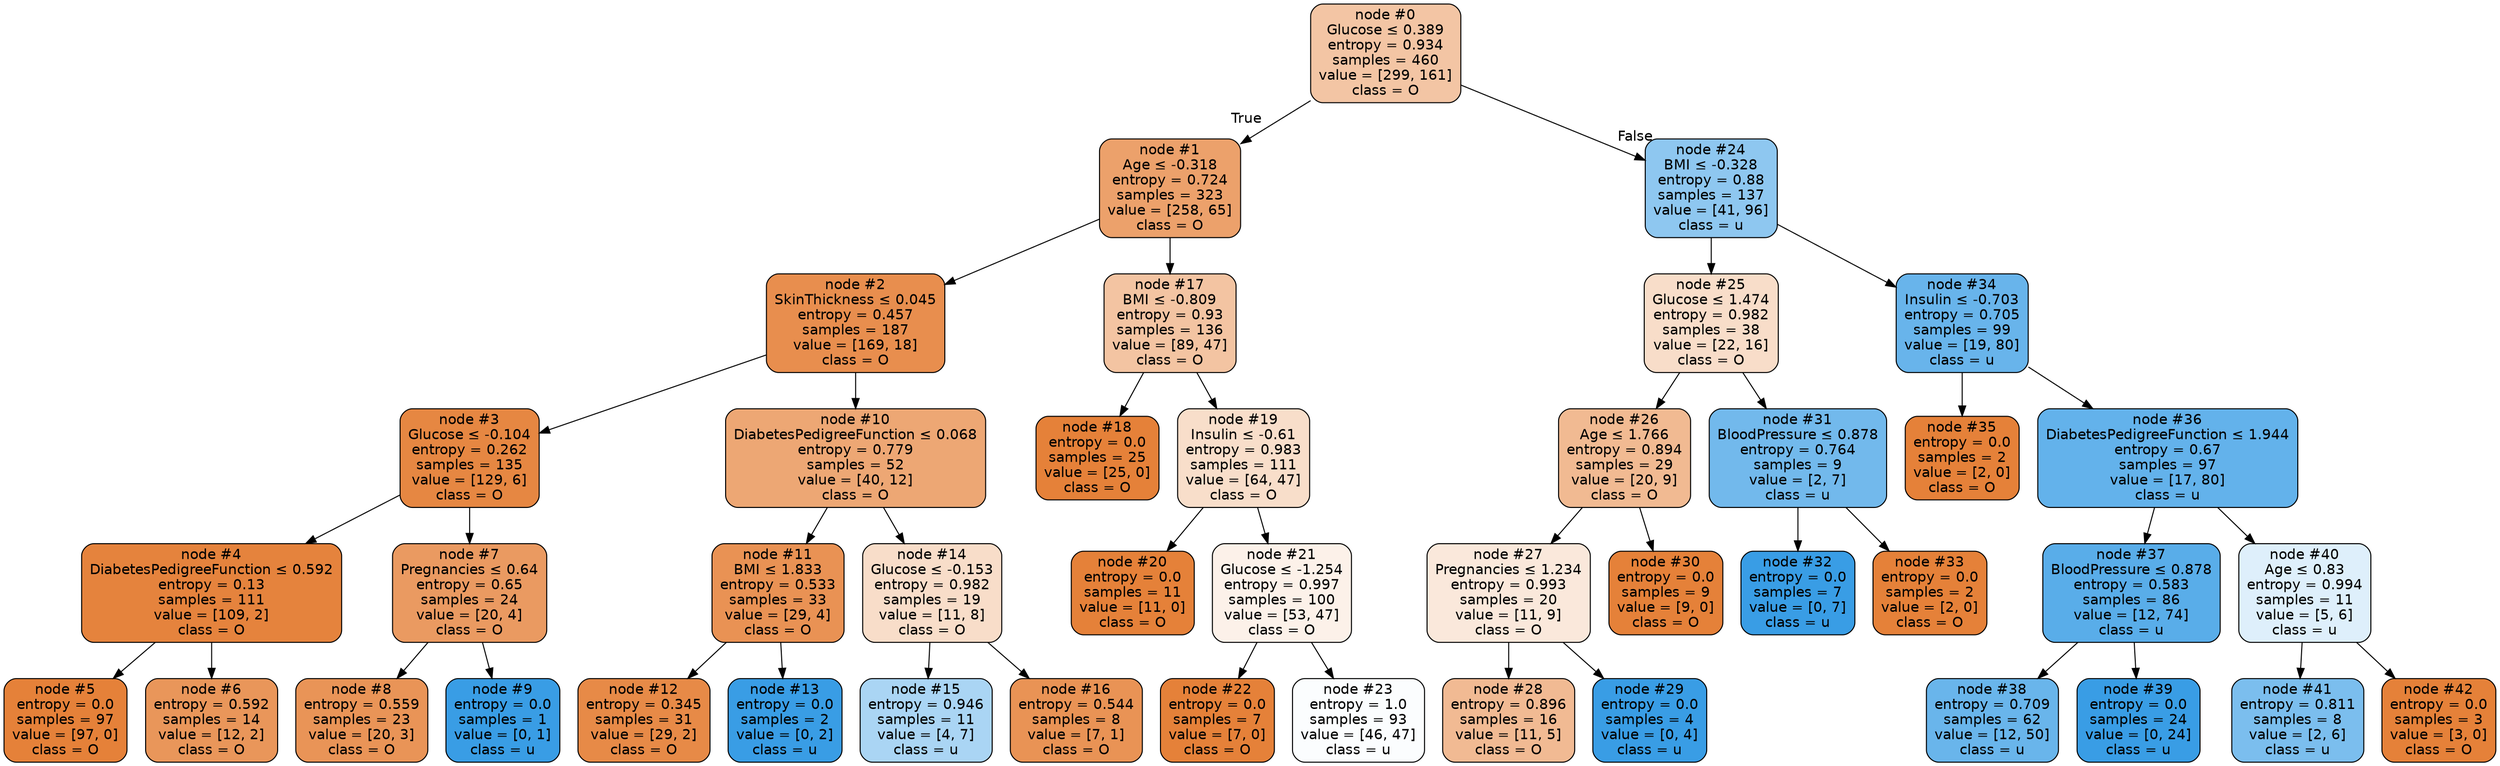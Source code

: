 digraph Tree {
node [shape=box, style="filled, rounded", color="black", fontname="helvetica"] ;
edge [fontname="helvetica"] ;
0 [label=<node &#35;0<br/>Glucose &le; 0.389<br/>entropy = 0.934<br/>samples = 460<br/>value = [299, 161]<br/>class = O>, fillcolor="#f3c5a4"] ;
1 [label=<node &#35;1<br/>Age &le; -0.318<br/>entropy = 0.724<br/>samples = 323<br/>value = [258, 65]<br/>class = O>, fillcolor="#eca16b"] ;
0 -> 1 [labeldistance=2.5, labelangle=45, headlabel="True"] ;
2 [label=<node &#35;2<br/>SkinThickness &le; 0.045<br/>entropy = 0.457<br/>samples = 187<br/>value = [169, 18]<br/>class = O>, fillcolor="#e88e4e"] ;
1 -> 2 ;
3 [label=<node &#35;3<br/>Glucose &le; -0.104<br/>entropy = 0.262<br/>samples = 135<br/>value = [129, 6]<br/>class = O>, fillcolor="#e68742"] ;
2 -> 3 ;
4 [label=<node &#35;4<br/>DiabetesPedigreeFunction &le; 0.592<br/>entropy = 0.13<br/>samples = 111<br/>value = [109, 2]<br/>class = O>, fillcolor="#e5833d"] ;
3 -> 4 ;
5 [label=<node &#35;5<br/>entropy = 0.0<br/>samples = 97<br/>value = [97, 0]<br/>class = O>, fillcolor="#e58139"] ;
4 -> 5 ;
6 [label=<node &#35;6<br/>entropy = 0.592<br/>samples = 14<br/>value = [12, 2]<br/>class = O>, fillcolor="#e9965a"] ;
4 -> 6 ;
7 [label=<node &#35;7<br/>Pregnancies &le; 0.64<br/>entropy = 0.65<br/>samples = 24<br/>value = [20, 4]<br/>class = O>, fillcolor="#ea9a61"] ;
3 -> 7 ;
8 [label=<node &#35;8<br/>entropy = 0.559<br/>samples = 23<br/>value = [20, 3]<br/>class = O>, fillcolor="#e99457"] ;
7 -> 8 ;
9 [label=<node &#35;9<br/>entropy = 0.0<br/>samples = 1<br/>value = [0, 1]<br/>class = u>, fillcolor="#399de5"] ;
7 -> 9 ;
10 [label=<node &#35;10<br/>DiabetesPedigreeFunction &le; 0.068<br/>entropy = 0.779<br/>samples = 52<br/>value = [40, 12]<br/>class = O>, fillcolor="#eda774"] ;
2 -> 10 ;
11 [label=<node &#35;11<br/>BMI &le; 1.833<br/>entropy = 0.533<br/>samples = 33<br/>value = [29, 4]<br/>class = O>, fillcolor="#e99254"] ;
10 -> 11 ;
12 [label=<node &#35;12<br/>entropy = 0.345<br/>samples = 31<br/>value = [29, 2]<br/>class = O>, fillcolor="#e78a47"] ;
11 -> 12 ;
13 [label=<node &#35;13<br/>entropy = 0.0<br/>samples = 2<br/>value = [0, 2]<br/>class = u>, fillcolor="#399de5"] ;
11 -> 13 ;
14 [label=<node &#35;14<br/>Glucose &le; -0.153<br/>entropy = 0.982<br/>samples = 19<br/>value = [11, 8]<br/>class = O>, fillcolor="#f8ddc9"] ;
10 -> 14 ;
15 [label=<node &#35;15<br/>entropy = 0.946<br/>samples = 11<br/>value = [4, 7]<br/>class = u>, fillcolor="#aad5f4"] ;
14 -> 15 ;
16 [label=<node &#35;16<br/>entropy = 0.544<br/>samples = 8<br/>value = [7, 1]<br/>class = O>, fillcolor="#e99355"] ;
14 -> 16 ;
17 [label=<node &#35;17<br/>BMI &le; -0.809<br/>entropy = 0.93<br/>samples = 136<br/>value = [89, 47]<br/>class = O>, fillcolor="#f3c4a2"] ;
1 -> 17 ;
18 [label=<node &#35;18<br/>entropy = 0.0<br/>samples = 25<br/>value = [25, 0]<br/>class = O>, fillcolor="#e58139"] ;
17 -> 18 ;
19 [label=<node &#35;19<br/>Insulin &le; -0.61<br/>entropy = 0.983<br/>samples = 111<br/>value = [64, 47]<br/>class = O>, fillcolor="#f8deca"] ;
17 -> 19 ;
20 [label=<node &#35;20<br/>entropy = 0.0<br/>samples = 11<br/>value = [11, 0]<br/>class = O>, fillcolor="#e58139"] ;
19 -> 20 ;
21 [label=<node &#35;21<br/>Glucose &le; -1.254<br/>entropy = 0.997<br/>samples = 100<br/>value = [53, 47]<br/>class = O>, fillcolor="#fcf1e9"] ;
19 -> 21 ;
22 [label=<node &#35;22<br/>entropy = 0.0<br/>samples = 7<br/>value = [7, 0]<br/>class = O>, fillcolor="#e58139"] ;
21 -> 22 ;
23 [label=<node &#35;23<br/>entropy = 1.0<br/>samples = 93<br/>value = [46, 47]<br/>class = u>, fillcolor="#fbfdfe"] ;
21 -> 23 ;
24 [label=<node &#35;24<br/>BMI &le; -0.328<br/>entropy = 0.88<br/>samples = 137<br/>value = [41, 96]<br/>class = u>, fillcolor="#8ec7f0"] ;
0 -> 24 [labeldistance=2.5, labelangle=-45, headlabel="False"] ;
25 [label=<node &#35;25<br/>Glucose &le; 1.474<br/>entropy = 0.982<br/>samples = 38<br/>value = [22, 16]<br/>class = O>, fillcolor="#f8ddc9"] ;
24 -> 25 ;
26 [label=<node &#35;26<br/>Age &le; 1.766<br/>entropy = 0.894<br/>samples = 29<br/>value = [20, 9]<br/>class = O>, fillcolor="#f1ba92"] ;
25 -> 26 ;
27 [label=<node &#35;27<br/>Pregnancies &le; 1.234<br/>entropy = 0.993<br/>samples = 20<br/>value = [11, 9]<br/>class = O>, fillcolor="#fae8db"] ;
26 -> 27 ;
28 [label=<node &#35;28<br/>entropy = 0.896<br/>samples = 16<br/>value = [11, 5]<br/>class = O>, fillcolor="#f1ba93"] ;
27 -> 28 ;
29 [label=<node &#35;29<br/>entropy = 0.0<br/>samples = 4<br/>value = [0, 4]<br/>class = u>, fillcolor="#399de5"] ;
27 -> 29 ;
30 [label=<node &#35;30<br/>entropy = 0.0<br/>samples = 9<br/>value = [9, 0]<br/>class = O>, fillcolor="#e58139"] ;
26 -> 30 ;
31 [label=<node &#35;31<br/>BloodPressure &le; 0.878<br/>entropy = 0.764<br/>samples = 9<br/>value = [2, 7]<br/>class = u>, fillcolor="#72b9ec"] ;
25 -> 31 ;
32 [label=<node &#35;32<br/>entropy = 0.0<br/>samples = 7<br/>value = [0, 7]<br/>class = u>, fillcolor="#399de5"] ;
31 -> 32 ;
33 [label=<node &#35;33<br/>entropy = 0.0<br/>samples = 2<br/>value = [2, 0]<br/>class = O>, fillcolor="#e58139"] ;
31 -> 33 ;
34 [label=<node &#35;34<br/>Insulin &le; -0.703<br/>entropy = 0.705<br/>samples = 99<br/>value = [19, 80]<br/>class = u>, fillcolor="#68b4eb"] ;
24 -> 34 ;
35 [label=<node &#35;35<br/>entropy = 0.0<br/>samples = 2<br/>value = [2, 0]<br/>class = O>, fillcolor="#e58139"] ;
34 -> 35 ;
36 [label=<node &#35;36<br/>DiabetesPedigreeFunction &le; 1.944<br/>entropy = 0.67<br/>samples = 97<br/>value = [17, 80]<br/>class = u>, fillcolor="#63b2eb"] ;
34 -> 36 ;
37 [label=<node &#35;37<br/>BloodPressure &le; 0.878<br/>entropy = 0.583<br/>samples = 86<br/>value = [12, 74]<br/>class = u>, fillcolor="#59ade9"] ;
36 -> 37 ;
38 [label=<node &#35;38<br/>entropy = 0.709<br/>samples = 62<br/>value = [12, 50]<br/>class = u>, fillcolor="#69b5eb"] ;
37 -> 38 ;
39 [label=<node &#35;39<br/>entropy = 0.0<br/>samples = 24<br/>value = [0, 24]<br/>class = u>, fillcolor="#399de5"] ;
37 -> 39 ;
40 [label=<node &#35;40<br/>Age &le; 0.83<br/>entropy = 0.994<br/>samples = 11<br/>value = [5, 6]<br/>class = u>, fillcolor="#deeffb"] ;
36 -> 40 ;
41 [label=<node &#35;41<br/>entropy = 0.811<br/>samples = 8<br/>value = [2, 6]<br/>class = u>, fillcolor="#7bbeee"] ;
40 -> 41 ;
42 [label=<node &#35;42<br/>entropy = 0.0<br/>samples = 3<br/>value = [3, 0]<br/>class = O>, fillcolor="#e58139"] ;
40 -> 42 ;
}